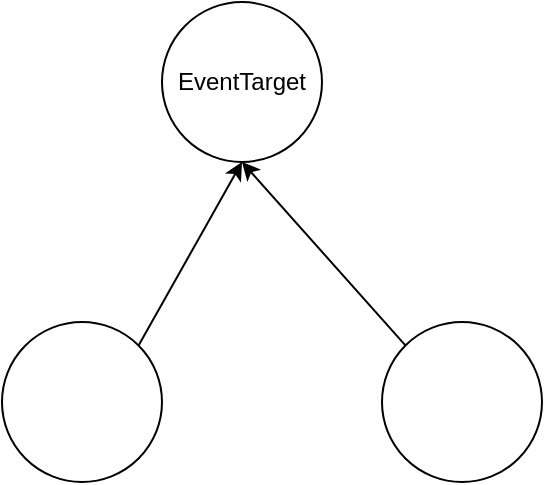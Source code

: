 <mxfile version="10.7.5" type="github"><diagram id="0TCdk_x2EwWv5c53lWGe" name="Page-1"><mxGraphModel dx="1394" dy="765" grid="1" gridSize="10" guides="1" tooltips="1" connect="1" arrows="1" fold="1" page="1" pageScale="1" pageWidth="827" pageHeight="1169" math="0" shadow="0"><root><mxCell id="0"/><mxCell id="1" parent="0"/><mxCell id="WsGqK96qescM3cn4r4zq-2" value="EventTarget" style="ellipse;whiteSpace=wrap;html=1;aspect=fixed;" vertex="1" parent="1"><mxGeometry x="270" y="120" width="80" height="80" as="geometry"/></mxCell><mxCell id="WsGqK96qescM3cn4r4zq-6" style="edgeStyle=none;rounded=0;orthogonalLoop=1;jettySize=auto;html=1;exitX=0;exitY=0;exitDx=0;exitDy=0;" edge="1" parent="1" source="WsGqK96qescM3cn4r4zq-3"><mxGeometry relative="1" as="geometry"><mxPoint x="310" y="200" as="targetPoint"/></mxGeometry></mxCell><mxCell id="WsGqK96qescM3cn4r4zq-3" value="" style="ellipse;whiteSpace=wrap;html=1;aspect=fixed;" vertex="1" parent="1"><mxGeometry x="380" y="280" width="80" height="80" as="geometry"/></mxCell><mxCell id="WsGqK96qescM3cn4r4zq-5" style="edgeStyle=none;rounded=0;orthogonalLoop=1;jettySize=auto;html=1;exitX=1;exitY=0;exitDx=0;exitDy=0;entryX=0.5;entryY=1;entryDx=0;entryDy=0;" edge="1" parent="1" source="WsGqK96qescM3cn4r4zq-4" target="WsGqK96qescM3cn4r4zq-2"><mxGeometry relative="1" as="geometry"/></mxCell><mxCell id="WsGqK96qescM3cn4r4zq-4" value="" style="ellipse;whiteSpace=wrap;html=1;aspect=fixed;" vertex="1" parent="1"><mxGeometry x="190" y="280" width="80" height="80" as="geometry"/></mxCell></root></mxGraphModel></diagram></mxfile>
